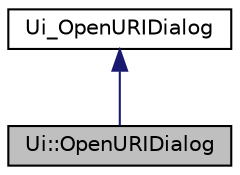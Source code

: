 digraph "Ui::OpenURIDialog"
{
 // LATEX_PDF_SIZE
  edge [fontname="Helvetica",fontsize="10",labelfontname="Helvetica",labelfontsize="10"];
  node [fontname="Helvetica",fontsize="10",shape=record];
  Node0 [label="Ui::OpenURIDialog",height=0.2,width=0.4,color="black", fillcolor="grey75", style="filled", fontcolor="black",tooltip=" "];
  Node1 -> Node0 [dir="back",color="midnightblue",fontsize="10",style="solid"];
  Node1 [label="Ui_OpenURIDialog",height=0.2,width=0.4,color="black", fillcolor="white", style="filled",URL="$class_ui___open_u_r_i_dialog.html",tooltip=" "];
}
